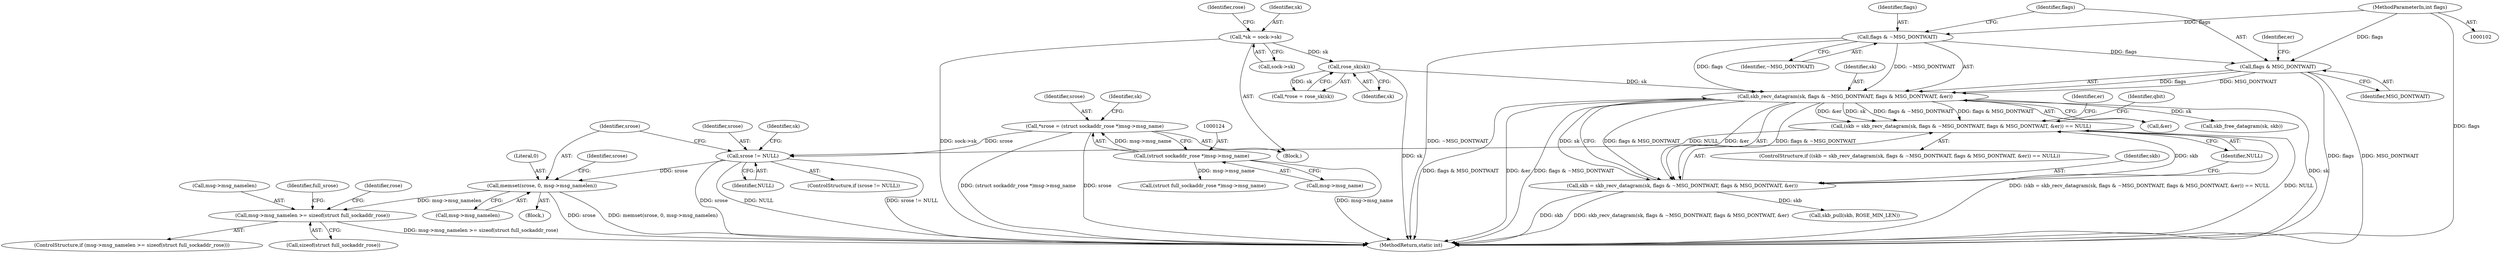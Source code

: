 digraph "0_linux_4a184233f21645cf0b719366210ed445d1024d72@API" {
"1000220" [label="(Call,memset(srose, 0, msg->msg_namelen))"];
"1000216" [label="(Call,srose != NULL)"];
"1000121" [label="(Call,*srose = (struct sockaddr_rose *)msg->msg_name)"];
"1000123" [label="(Call,(struct sockaddr_rose *)msg->msg_name)"];
"1000144" [label="(Call,(skb = skb_recv_datagram(sk, flags & ~MSG_DONTWAIT, flags & MSG_DONTWAIT, &er)) == NULL)"];
"1000145" [label="(Call,skb = skb_recv_datagram(sk, flags & ~MSG_DONTWAIT, flags & MSG_DONTWAIT, &er))"];
"1000147" [label="(Call,skb_recv_datagram(sk, flags & ~MSG_DONTWAIT, flags & MSG_DONTWAIT, &er))"];
"1000118" [label="(Call,rose_sk(sk))"];
"1000110" [label="(Call,*sk = sock->sk)"];
"1000149" [label="(Call,flags & ~MSG_DONTWAIT)"];
"1000107" [label="(MethodParameterIn,int flags)"];
"1000152" [label="(Call,flags & MSG_DONTWAIT)"];
"1000253" [label="(Call,msg->msg_namelen >= sizeof(struct full_sockaddr_rose))"];
"1000108" [label="(Block,)"];
"1000116" [label="(Call,*rose = rose_sk(sk))"];
"1000112" [label="(Call,sock->sk)"];
"1000301" [label="(Identifier,rose)"];
"1000171" [label="(Call,skb_pull(skb, ROSE_MIN_LEN))"];
"1000118" [label="(Call,rose_sk(sk))"];
"1000107" [label="(MethodParameterIn,int flags)"];
"1000228" [label="(Identifier,srose)"];
"1000218" [label="(Identifier,NULL)"];
"1000222" [label="(Literal,0)"];
"1000223" [label="(Call,msg->msg_namelen)"];
"1000159" [label="(Identifier,er)"];
"1000149" [label="(Call,flags & ~MSG_DONTWAIT)"];
"1000155" [label="(Call,&er)"];
"1000110" [label="(Call,*sk = sock->sk)"];
"1000216" [label="(Call,srose != NULL)"];
"1000125" [label="(Call,msg->msg_name)"];
"1000119" [label="(Identifier,sk)"];
"1000252" [label="(ControlStructure,if (msg->msg_namelen >= sizeof(struct full_sockaddr_rose)))"];
"1000219" [label="(Block,)"];
"1000325" [label="(Call,skb_free_datagram(sk, skb))"];
"1000151" [label="(Identifier,~MSG_DONTWAIT)"];
"1000156" [label="(Identifier,er)"];
"1000150" [label="(Identifier,flags)"];
"1000221" [label="(Identifier,srose)"];
"1000253" [label="(Call,msg->msg_namelen >= sizeof(struct full_sockaddr_rose))"];
"1000117" [label="(Identifier,rose)"];
"1000123" [label="(Call,(struct sockaddr_rose *)msg->msg_name)"];
"1000122" [label="(Identifier,srose)"];
"1000147" [label="(Call,skb_recv_datagram(sk, flags & ~MSG_DONTWAIT, flags & MSG_DONTWAIT, &er))"];
"1000145" [label="(Call,skb = skb_recv_datagram(sk, flags & ~MSG_DONTWAIT, flags & MSG_DONTWAIT, &er))"];
"1000148" [label="(Identifier,sk)"];
"1000154" [label="(Identifier,MSG_DONTWAIT)"];
"1000152" [label="(Call,flags & MSG_DONTWAIT)"];
"1000254" [label="(Call,msg->msg_namelen)"];
"1000215" [label="(ControlStructure,if (srose != NULL))"];
"1000220" [label="(Call,memset(srose, 0, msg->msg_namelen))"];
"1000262" [label="(Identifier,full_srose)"];
"1000153" [label="(Identifier,flags)"];
"1000157" [label="(Identifier,NULL)"];
"1000326" [label="(Identifier,sk)"];
"1000144" [label="(Call,(skb = skb_recv_datagram(sk, flags & ~MSG_DONTWAIT, flags & MSG_DONTWAIT, &er)) == NULL)"];
"1000111" [label="(Identifier,sk)"];
"1000263" [label="(Call,(struct full_sockaddr_rose *)msg->msg_name)"];
"1000121" [label="(Call,*srose = (struct sockaddr_rose *)msg->msg_name)"];
"1000146" [label="(Identifier,skb)"];
"1000137" [label="(Identifier,sk)"];
"1000217" [label="(Identifier,srose)"];
"1000257" [label="(Call,sizeof(struct full_sockaddr_rose))"];
"1000330" [label="(MethodReturn,static int)"];
"1000161" [label="(Identifier,qbit)"];
"1000143" [label="(ControlStructure,if ((skb = skb_recv_datagram(sk, flags & ~MSG_DONTWAIT, flags & MSG_DONTWAIT, &er)) == NULL))"];
"1000220" -> "1000219"  [label="AST: "];
"1000220" -> "1000223"  [label="CFG: "];
"1000221" -> "1000220"  [label="AST: "];
"1000222" -> "1000220"  [label="AST: "];
"1000223" -> "1000220"  [label="AST: "];
"1000228" -> "1000220"  [label="CFG: "];
"1000220" -> "1000330"  [label="DDG: srose"];
"1000220" -> "1000330"  [label="DDG: memset(srose, 0, msg->msg_namelen)"];
"1000216" -> "1000220"  [label="DDG: srose"];
"1000220" -> "1000253"  [label="DDG: msg->msg_namelen"];
"1000216" -> "1000215"  [label="AST: "];
"1000216" -> "1000218"  [label="CFG: "];
"1000217" -> "1000216"  [label="AST: "];
"1000218" -> "1000216"  [label="AST: "];
"1000221" -> "1000216"  [label="CFG: "];
"1000326" -> "1000216"  [label="CFG: "];
"1000216" -> "1000330"  [label="DDG: srose != NULL"];
"1000216" -> "1000330"  [label="DDG: srose"];
"1000216" -> "1000330"  [label="DDG: NULL"];
"1000121" -> "1000216"  [label="DDG: srose"];
"1000144" -> "1000216"  [label="DDG: NULL"];
"1000121" -> "1000108"  [label="AST: "];
"1000121" -> "1000123"  [label="CFG: "];
"1000122" -> "1000121"  [label="AST: "];
"1000123" -> "1000121"  [label="AST: "];
"1000137" -> "1000121"  [label="CFG: "];
"1000121" -> "1000330"  [label="DDG: (struct sockaddr_rose *)msg->msg_name"];
"1000121" -> "1000330"  [label="DDG: srose"];
"1000123" -> "1000121"  [label="DDG: msg->msg_name"];
"1000123" -> "1000125"  [label="CFG: "];
"1000124" -> "1000123"  [label="AST: "];
"1000125" -> "1000123"  [label="AST: "];
"1000123" -> "1000330"  [label="DDG: msg->msg_name"];
"1000123" -> "1000263"  [label="DDG: msg->msg_name"];
"1000144" -> "1000143"  [label="AST: "];
"1000144" -> "1000157"  [label="CFG: "];
"1000145" -> "1000144"  [label="AST: "];
"1000157" -> "1000144"  [label="AST: "];
"1000159" -> "1000144"  [label="CFG: "];
"1000161" -> "1000144"  [label="CFG: "];
"1000144" -> "1000330"  [label="DDG: NULL"];
"1000144" -> "1000330"  [label="DDG: (skb = skb_recv_datagram(sk, flags & ~MSG_DONTWAIT, flags & MSG_DONTWAIT, &er)) == NULL"];
"1000145" -> "1000144"  [label="DDG: skb"];
"1000147" -> "1000144"  [label="DDG: sk"];
"1000147" -> "1000144"  [label="DDG: flags & ~MSG_DONTWAIT"];
"1000147" -> "1000144"  [label="DDG: flags & MSG_DONTWAIT"];
"1000147" -> "1000144"  [label="DDG: &er"];
"1000145" -> "1000147"  [label="CFG: "];
"1000146" -> "1000145"  [label="AST: "];
"1000147" -> "1000145"  [label="AST: "];
"1000157" -> "1000145"  [label="CFG: "];
"1000145" -> "1000330"  [label="DDG: skb"];
"1000145" -> "1000330"  [label="DDG: skb_recv_datagram(sk, flags & ~MSG_DONTWAIT, flags & MSG_DONTWAIT, &er)"];
"1000147" -> "1000145"  [label="DDG: sk"];
"1000147" -> "1000145"  [label="DDG: flags & ~MSG_DONTWAIT"];
"1000147" -> "1000145"  [label="DDG: flags & MSG_DONTWAIT"];
"1000147" -> "1000145"  [label="DDG: &er"];
"1000145" -> "1000171"  [label="DDG: skb"];
"1000147" -> "1000155"  [label="CFG: "];
"1000148" -> "1000147"  [label="AST: "];
"1000149" -> "1000147"  [label="AST: "];
"1000152" -> "1000147"  [label="AST: "];
"1000155" -> "1000147"  [label="AST: "];
"1000147" -> "1000330"  [label="DDG: flags & MSG_DONTWAIT"];
"1000147" -> "1000330"  [label="DDG: &er"];
"1000147" -> "1000330"  [label="DDG: flags & ~MSG_DONTWAIT"];
"1000147" -> "1000330"  [label="DDG: sk"];
"1000118" -> "1000147"  [label="DDG: sk"];
"1000149" -> "1000147"  [label="DDG: flags"];
"1000149" -> "1000147"  [label="DDG: ~MSG_DONTWAIT"];
"1000152" -> "1000147"  [label="DDG: flags"];
"1000152" -> "1000147"  [label="DDG: MSG_DONTWAIT"];
"1000147" -> "1000325"  [label="DDG: sk"];
"1000118" -> "1000116"  [label="AST: "];
"1000118" -> "1000119"  [label="CFG: "];
"1000119" -> "1000118"  [label="AST: "];
"1000116" -> "1000118"  [label="CFG: "];
"1000118" -> "1000330"  [label="DDG: sk"];
"1000118" -> "1000116"  [label="DDG: sk"];
"1000110" -> "1000118"  [label="DDG: sk"];
"1000110" -> "1000108"  [label="AST: "];
"1000110" -> "1000112"  [label="CFG: "];
"1000111" -> "1000110"  [label="AST: "];
"1000112" -> "1000110"  [label="AST: "];
"1000117" -> "1000110"  [label="CFG: "];
"1000110" -> "1000330"  [label="DDG: sock->sk"];
"1000149" -> "1000151"  [label="CFG: "];
"1000150" -> "1000149"  [label="AST: "];
"1000151" -> "1000149"  [label="AST: "];
"1000153" -> "1000149"  [label="CFG: "];
"1000149" -> "1000330"  [label="DDG: ~MSG_DONTWAIT"];
"1000107" -> "1000149"  [label="DDG: flags"];
"1000149" -> "1000152"  [label="DDG: flags"];
"1000107" -> "1000102"  [label="AST: "];
"1000107" -> "1000330"  [label="DDG: flags"];
"1000107" -> "1000152"  [label="DDG: flags"];
"1000152" -> "1000154"  [label="CFG: "];
"1000153" -> "1000152"  [label="AST: "];
"1000154" -> "1000152"  [label="AST: "];
"1000156" -> "1000152"  [label="CFG: "];
"1000152" -> "1000330"  [label="DDG: flags"];
"1000152" -> "1000330"  [label="DDG: MSG_DONTWAIT"];
"1000253" -> "1000252"  [label="AST: "];
"1000253" -> "1000257"  [label="CFG: "];
"1000254" -> "1000253"  [label="AST: "];
"1000257" -> "1000253"  [label="AST: "];
"1000262" -> "1000253"  [label="CFG: "];
"1000301" -> "1000253"  [label="CFG: "];
"1000253" -> "1000330"  [label="DDG: msg->msg_namelen >= sizeof(struct full_sockaddr_rose)"];
}

